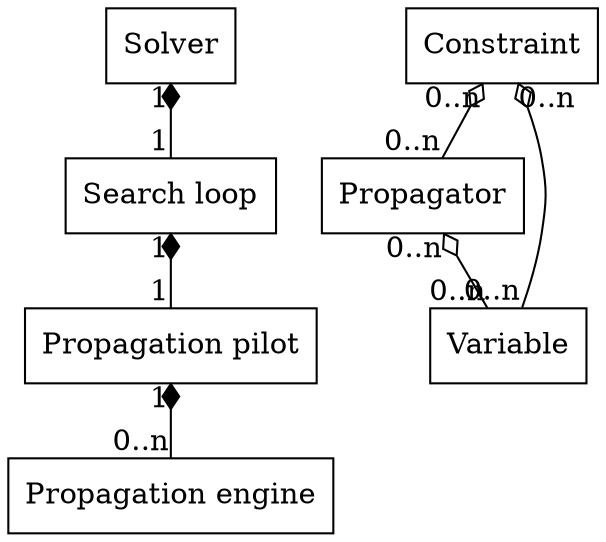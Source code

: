 digraph G{
	edge [dir=both]

	solver [shape=box,label="Solver"];
	searchloop [shape=box,label="Search loop"];
	pilot [shape=box, label="Propagation pilot"];
	engine [shape=box,label="Propagation engine"];
	constraint [shape=box,label="Constraint"];
	propagator [shape=box,label="Propagator"];
	variable [shape=box,label="Variable"];

	// agregations and compositions
	{edge [arrowtail=diamond,arrowhead=none,weight=100]
		solver -> searchloop [headlabel="1",taillabel="1"];	
		searchloop -> pilot [headlabel="1",taillabel="1"];		
		pilot -> engine [headlabel="0..n",taillabel="1"];
	}
	{edge [arrowtail=odiamond,arrowhead=none,weight=100]
                constraint -> propagator [headlabel="0..n",taillabel="0..n"]; 
                constraint -> variable [headlabel="0..n",taillabel="0..n"];
                propagator -> variable [headlabel="0..n",taillabel="0..n"];
        }


}
